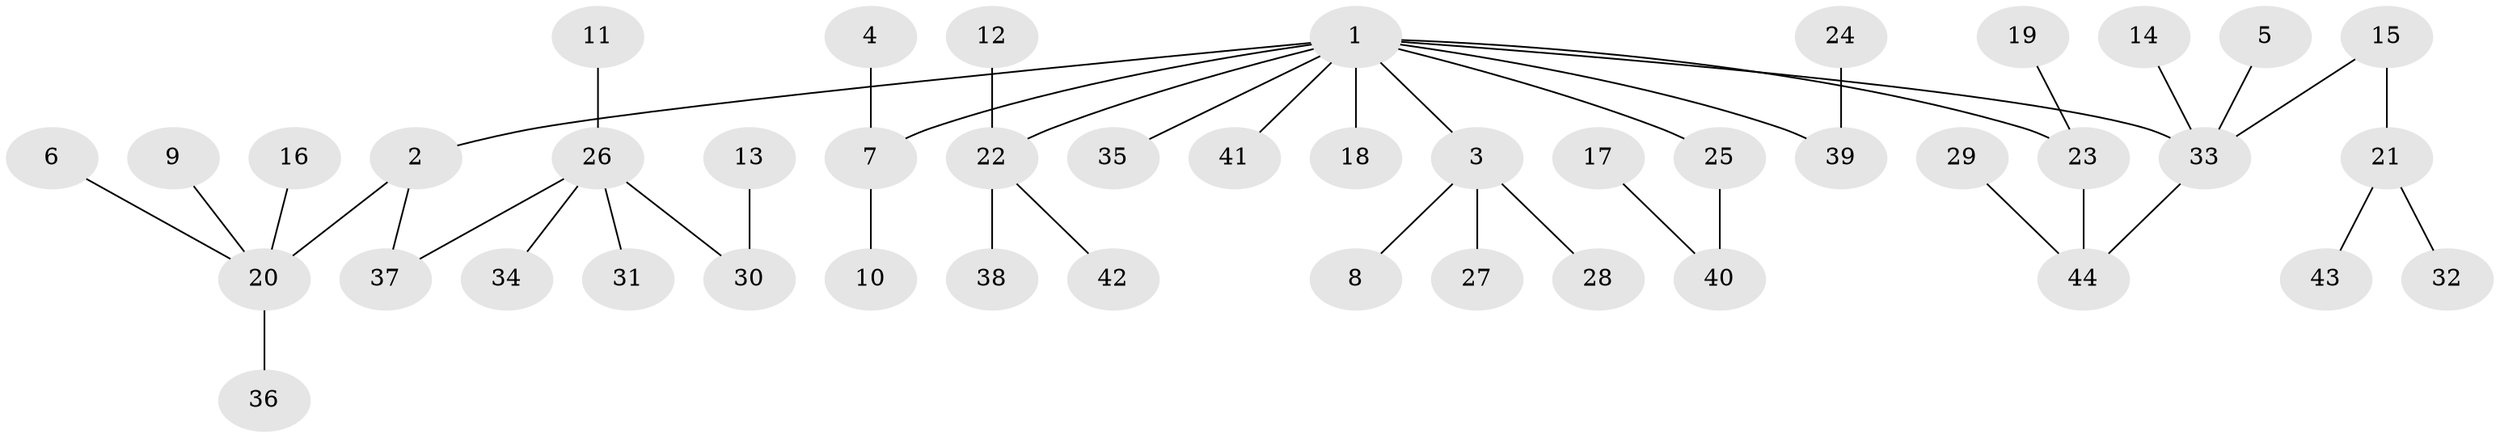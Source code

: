 // original degree distribution, {7: 0.011494252873563218, 6: 0.034482758620689655, 3: 0.09195402298850575, 4: 0.08045977011494253, 2: 0.2413793103448276, 1: 0.5172413793103449, 5: 0.022988505747126436}
// Generated by graph-tools (version 1.1) at 2025/49/03/09/25 03:49:24]
// undirected, 44 vertices, 44 edges
graph export_dot {
graph [start="1"]
  node [color=gray90,style=filled];
  1;
  2;
  3;
  4;
  5;
  6;
  7;
  8;
  9;
  10;
  11;
  12;
  13;
  14;
  15;
  16;
  17;
  18;
  19;
  20;
  21;
  22;
  23;
  24;
  25;
  26;
  27;
  28;
  29;
  30;
  31;
  32;
  33;
  34;
  35;
  36;
  37;
  38;
  39;
  40;
  41;
  42;
  43;
  44;
  1 -- 2 [weight=1.0];
  1 -- 3 [weight=1.0];
  1 -- 7 [weight=1.0];
  1 -- 18 [weight=1.0];
  1 -- 22 [weight=1.0];
  1 -- 23 [weight=1.0];
  1 -- 25 [weight=1.0];
  1 -- 33 [weight=1.0];
  1 -- 35 [weight=1.0];
  1 -- 39 [weight=1.0];
  1 -- 41 [weight=1.0];
  2 -- 20 [weight=1.0];
  2 -- 37 [weight=1.0];
  3 -- 8 [weight=1.0];
  3 -- 27 [weight=1.0];
  3 -- 28 [weight=1.0];
  4 -- 7 [weight=1.0];
  5 -- 33 [weight=1.0];
  6 -- 20 [weight=1.0];
  7 -- 10 [weight=1.0];
  9 -- 20 [weight=1.0];
  11 -- 26 [weight=1.0];
  12 -- 22 [weight=1.0];
  13 -- 30 [weight=1.0];
  14 -- 33 [weight=1.0];
  15 -- 21 [weight=1.0];
  15 -- 33 [weight=1.0];
  16 -- 20 [weight=1.0];
  17 -- 40 [weight=1.0];
  19 -- 23 [weight=1.0];
  20 -- 36 [weight=1.0];
  21 -- 32 [weight=1.0];
  21 -- 43 [weight=1.0];
  22 -- 38 [weight=1.0];
  22 -- 42 [weight=1.0];
  23 -- 44 [weight=1.0];
  24 -- 39 [weight=1.0];
  25 -- 40 [weight=1.0];
  26 -- 30 [weight=1.0];
  26 -- 31 [weight=1.0];
  26 -- 34 [weight=1.0];
  26 -- 37 [weight=1.0];
  29 -- 44 [weight=1.0];
  33 -- 44 [weight=1.0];
}
